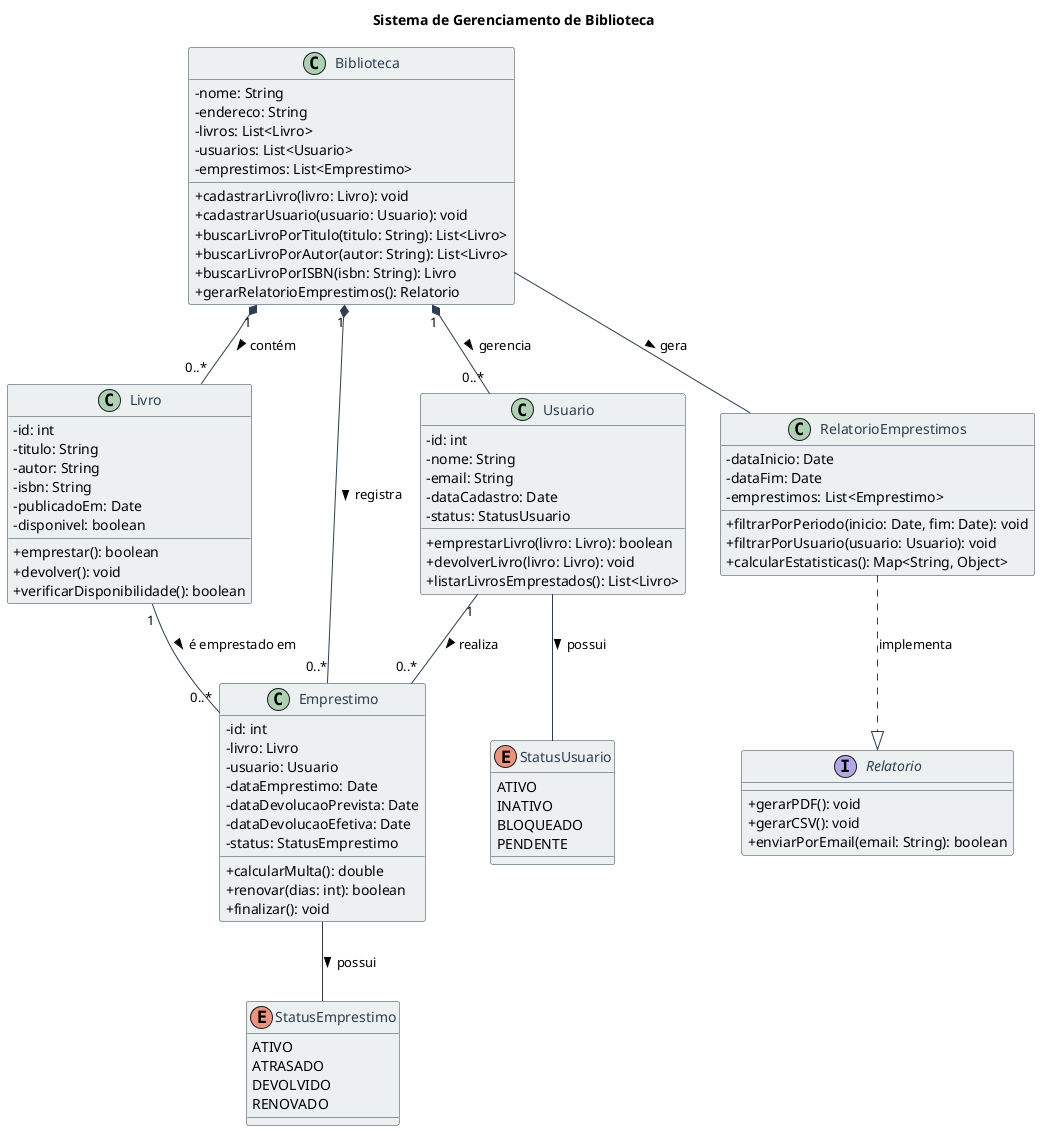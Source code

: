 @startuml Class Diagram Example

' Definição do título e estilo
title Sistema de Gerenciamento de Biblioteca
skinparam classAttributeIconSize 0
skinparam backgroundColor #FFFFFF
skinparam ArrowColor #2C3E50
skinparam ClassBorderColor #2C3E50
skinparam ClassFontColor #2C3E50
skinparam ClassBackgroundColor #ECF0F1

' Classe Livro
class Livro {
  -id: int
  -titulo: String
  -autor: String
  -isbn: String
  -publicadoEm: Date
  -disponivel: boolean
  +emprestar(): boolean
  +devolver(): void
  +verificarDisponibilidade(): boolean
}

' Classe Usuário
class Usuario {
  -id: int
  -nome: String
  -email: String
  -dataCadastro: Date
  -status: StatusUsuario
  +emprestarLivro(livro: Livro): boolean
  +devolverLivro(livro: Livro): void
  +listarLivrosEmprestados(): List<Livro>
}

' Enum de status do usuário
enum StatusUsuario {
  ATIVO
  INATIVO
  BLOQUEADO
  PENDENTE
}

' Classe Empréstimo
class Emprestimo {
  -id: int
  -livro: Livro
  -usuario: Usuario
  -dataEmprestimo: Date
  -dataDevolucaoPrevista: Date
  -dataDevolucaoEfetiva: Date
  -status: StatusEmprestimo
  +calcularMulta(): double
  +renovar(dias: int): boolean
  +finalizar(): void
}

' Enum de status do empréstimo
enum StatusEmprestimo {
  ATIVO
  ATRASADO
  DEVOLVIDO
  RENOVADO
}

' Classe Biblioteca
class Biblioteca {
  -nome: String
  -endereco: String
  -livros: List<Livro>
  -usuarios: List<Usuario>
  -emprestimos: List<Emprestimo>
  +cadastrarLivro(livro: Livro): void
  +cadastrarUsuario(usuario: Usuario): void
  +buscarLivroPorTitulo(titulo: String): List<Livro>
  +buscarLivroPorAutor(autor: String): List<Livro>
  +buscarLivroPorISBN(isbn: String): Livro
  +gerarRelatorioEmprestimos(): Relatorio
}

' Interface Relatorio
interface Relatorio {
  +gerarPDF(): void
  +gerarCSV(): void
  +enviarPorEmail(email: String): boolean
}

' Classe concreta RelatorioEmprestimos
class RelatorioEmprestimos {
  -dataInicio: Date
  -dataFim: Date
  -emprestimos: List<Emprestimo>
  +filtrarPorPeriodo(inicio: Date, fim: Date): void
  +filtrarPorUsuario(usuario: Usuario): void
  +calcularEstatisticas(): Map<String, Object>
}

' Relacionamentos
Usuario "1" -- "0..*" Emprestimo : realiza >
Livro "1" -- "0..*" Emprestimo : é emprestado em >
Biblioteca "1" *-- "0..*" Livro : contém >
Biblioteca "1" *-- "0..*" Usuario : gerencia >
Biblioteca "1" *-- "0..*" Emprestimo : registra >
Usuario -- StatusUsuario : possui >
Emprestimo -- StatusEmprestimo : possui >
RelatorioEmprestimos ..|> Relatorio : implementa
Biblioteca -- RelatorioEmprestimos : gera >

@enduml
